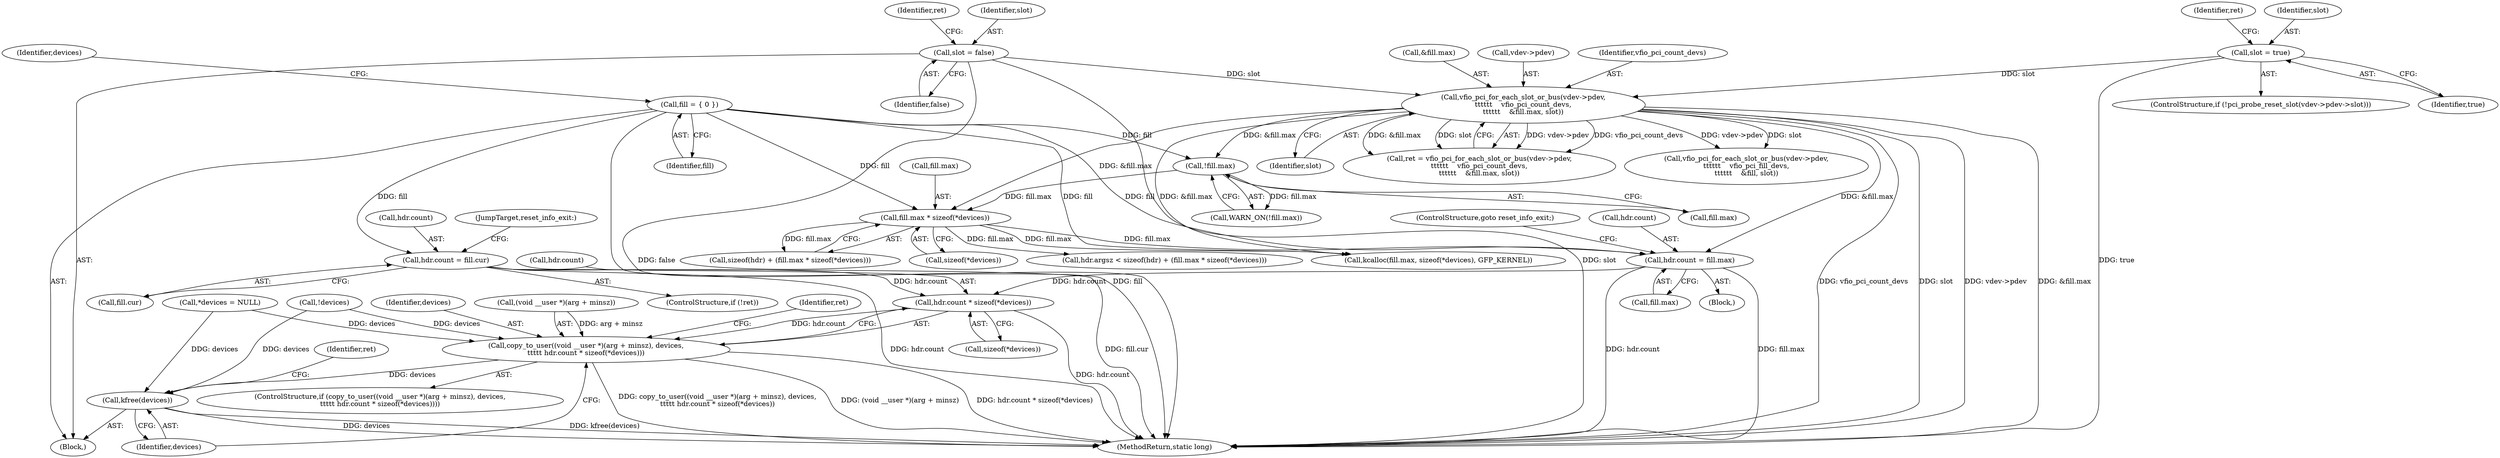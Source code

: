 digraph "0_linux_05692d7005a364add85c6e25a6c4447ce08f913a@API" {
"1001080" [label="(Call,hdr.count * sizeof(*devices))"];
"1001048" [label="(Call,hdr.count = fill.cur)"];
"1000904" [label="(Call,fill = { 0 })"];
"1001006" [label="(Call,hdr.count = fill.max)"];
"1000967" [label="(Call,vfio_pci_for_each_slot_or_bus(vdev->pdev,\n\t\t\t\t\t\t    vfio_pci_count_devs,\n\t\t\t\t\t\t    &fill.max, slot))"];
"1000951" [label="(Call,slot = true)"];
"1000911" [label="(Call,slot = false)"];
"1000994" [label="(Call,fill.max * sizeof(*devices))"];
"1000982" [label="(Call,!fill.max)"];
"1001073" [label="(Call,copy_to_user((void __user *)(arg + minsz), devices,\n\t\t\t\t\t hdr.count * sizeof(*devices)))"];
"1001091" [label="(Call,kfree(devices))"];
"1000943" [label="(ControlStructure,if (!pci_probe_reset_slot(vdev->pdev->slot)))"];
"1001045" [label="(ControlStructure,if (!ret))"];
"1001037" [label="(Call,vfio_pci_for_each_slot_or_bus(vdev->pdev,\n\t\t\t\t\t\t    vfio_pci_fill_devs,\n\t\t\t\t\t\t    &fill, slot))"];
"1000911" [label="(Call,slot = false)"];
"1001013" [label="(ControlStructure,goto reset_info_exit;)"];
"1000966" [label="(Identifier,ret)"];
"1000998" [label="(Call,sizeof(*devices))"];
"1001091" [label="(Call,kfree(devices))"];
"1000907" [label="(Call,*devices = NULL)"];
"1001079" [label="(Identifier,devices)"];
"1000971" [label="(Identifier,vfio_pci_count_devs)"];
"1000904" [label="(Call,fill = { 0 })"];
"1001048" [label="(Call,hdr.count = fill.cur)"];
"1001010" [label="(Call,fill.max)"];
"1000982" [label="(Call,!fill.max)"];
"1000976" [label="(Identifier,slot)"];
"1000916" [label="(Identifier,ret)"];
"1000991" [label="(Call,sizeof(hdr) + (fill.max * sizeof(*devices)))"];
"1000953" [label="(Identifier,true)"];
"1000912" [label="(Identifier,slot)"];
"1000972" [label="(Call,&fill.max)"];
"1001084" [label="(Call,sizeof(*devices))"];
"1000901" [label="(Block,)"];
"1000965" [label="(Call,ret = vfio_pci_for_each_slot_or_bus(vdev->pdev,\n\t\t\t\t\t\t    vfio_pci_count_devs,\n\t\t\t\t\t\t    &fill.max, slot))"];
"1001094" [label="(Identifier,ret)"];
"1001380" [label="(MethodReturn,static long)"];
"1000968" [label="(Call,vdev->pdev)"];
"1001073" [label="(Call,copy_to_user((void __user *)(arg + minsz), devices,\n\t\t\t\t\t hdr.count * sizeof(*devices)))"];
"1000908" [label="(Identifier,devices)"];
"1001072" [label="(ControlStructure,if (copy_to_user((void __user *)(arg + minsz), devices,\n\t\t\t\t\t hdr.count * sizeof(*devices))))"];
"1001074" [label="(Call,(void __user *)(arg + minsz))"];
"1001092" [label="(Identifier,devices)"];
"1000951" [label="(Call,slot = true)"];
"1001052" [label="(Call,fill.cur)"];
"1001006" [label="(Call,hdr.count = fill.max)"];
"1001081" [label="(Call,hdr.count)"];
"1001016" [label="(Call,kcalloc(fill.max, sizeof(*devices), GFP_KERNEL))"];
"1001080" [label="(Call,hdr.count * sizeof(*devices))"];
"1001088" [label="(Identifier,ret)"];
"1000994" [label="(Call,fill.max * sizeof(*devices))"];
"1000952" [label="(Identifier,slot)"];
"1000987" [label="(Call,hdr.argsz < sizeof(hdr) + (fill.max * sizeof(*devices)))"];
"1000913" [label="(Identifier,false)"];
"1000967" [label="(Call,vfio_pci_for_each_slot_or_bus(vdev->pdev,\n\t\t\t\t\t\t    vfio_pci_count_devs,\n\t\t\t\t\t\t    &fill.max, slot))"];
"1000905" [label="(Identifier,fill)"];
"1000981" [label="(Call,WARN_ON(!fill.max))"];
"1000983" [label="(Call,fill.max)"];
"1001007" [label="(Call,hdr.count)"];
"1001055" [label="(JumpTarget,reset_info_exit:)"];
"1001049" [label="(Call,hdr.count)"];
"1001025" [label="(Call,!devices)"];
"1001001" [label="(Block,)"];
"1000995" [label="(Call,fill.max)"];
"1001080" -> "1001073"  [label="AST: "];
"1001080" -> "1001084"  [label="CFG: "];
"1001081" -> "1001080"  [label="AST: "];
"1001084" -> "1001080"  [label="AST: "];
"1001073" -> "1001080"  [label="CFG: "];
"1001080" -> "1001380"  [label="DDG: hdr.count"];
"1001080" -> "1001073"  [label="DDG: hdr.count"];
"1001048" -> "1001080"  [label="DDG: hdr.count"];
"1001006" -> "1001080"  [label="DDG: hdr.count"];
"1001048" -> "1001045"  [label="AST: "];
"1001048" -> "1001052"  [label="CFG: "];
"1001049" -> "1001048"  [label="AST: "];
"1001052" -> "1001048"  [label="AST: "];
"1001055" -> "1001048"  [label="CFG: "];
"1001048" -> "1001380"  [label="DDG: hdr.count"];
"1001048" -> "1001380"  [label="DDG: fill.cur"];
"1000904" -> "1001048"  [label="DDG: fill"];
"1000904" -> "1000901"  [label="AST: "];
"1000904" -> "1000905"  [label="CFG: "];
"1000905" -> "1000904"  [label="AST: "];
"1000908" -> "1000904"  [label="CFG: "];
"1000904" -> "1001380"  [label="DDG: fill"];
"1000904" -> "1000982"  [label="DDG: fill"];
"1000904" -> "1000994"  [label="DDG: fill"];
"1000904" -> "1001006"  [label="DDG: fill"];
"1000904" -> "1001016"  [label="DDG: fill"];
"1001006" -> "1001001"  [label="AST: "];
"1001006" -> "1001010"  [label="CFG: "];
"1001007" -> "1001006"  [label="AST: "];
"1001010" -> "1001006"  [label="AST: "];
"1001013" -> "1001006"  [label="CFG: "];
"1001006" -> "1001380"  [label="DDG: hdr.count"];
"1001006" -> "1001380"  [label="DDG: fill.max"];
"1000967" -> "1001006"  [label="DDG: &fill.max"];
"1000994" -> "1001006"  [label="DDG: fill.max"];
"1000967" -> "1000965"  [label="AST: "];
"1000967" -> "1000976"  [label="CFG: "];
"1000968" -> "1000967"  [label="AST: "];
"1000971" -> "1000967"  [label="AST: "];
"1000972" -> "1000967"  [label="AST: "];
"1000976" -> "1000967"  [label="AST: "];
"1000965" -> "1000967"  [label="CFG: "];
"1000967" -> "1001380"  [label="DDG: &fill.max"];
"1000967" -> "1001380"  [label="DDG: vfio_pci_count_devs"];
"1000967" -> "1001380"  [label="DDG: slot"];
"1000967" -> "1001380"  [label="DDG: vdev->pdev"];
"1000967" -> "1000965"  [label="DDG: vdev->pdev"];
"1000967" -> "1000965"  [label="DDG: vfio_pci_count_devs"];
"1000967" -> "1000965"  [label="DDG: &fill.max"];
"1000967" -> "1000965"  [label="DDG: slot"];
"1000951" -> "1000967"  [label="DDG: slot"];
"1000911" -> "1000967"  [label="DDG: slot"];
"1000967" -> "1000982"  [label="DDG: &fill.max"];
"1000967" -> "1000994"  [label="DDG: &fill.max"];
"1000967" -> "1001016"  [label="DDG: &fill.max"];
"1000967" -> "1001037"  [label="DDG: vdev->pdev"];
"1000967" -> "1001037"  [label="DDG: slot"];
"1000951" -> "1000943"  [label="AST: "];
"1000951" -> "1000953"  [label="CFG: "];
"1000952" -> "1000951"  [label="AST: "];
"1000953" -> "1000951"  [label="AST: "];
"1000966" -> "1000951"  [label="CFG: "];
"1000951" -> "1001380"  [label="DDG: true"];
"1000911" -> "1000901"  [label="AST: "];
"1000911" -> "1000913"  [label="CFG: "];
"1000912" -> "1000911"  [label="AST: "];
"1000913" -> "1000911"  [label="AST: "];
"1000916" -> "1000911"  [label="CFG: "];
"1000911" -> "1001380"  [label="DDG: slot"];
"1000911" -> "1001380"  [label="DDG: false"];
"1000994" -> "1000991"  [label="AST: "];
"1000994" -> "1000998"  [label="CFG: "];
"1000995" -> "1000994"  [label="AST: "];
"1000998" -> "1000994"  [label="AST: "];
"1000991" -> "1000994"  [label="CFG: "];
"1000994" -> "1000987"  [label="DDG: fill.max"];
"1000994" -> "1000991"  [label="DDG: fill.max"];
"1000982" -> "1000994"  [label="DDG: fill.max"];
"1000994" -> "1001016"  [label="DDG: fill.max"];
"1000982" -> "1000981"  [label="AST: "];
"1000982" -> "1000983"  [label="CFG: "];
"1000983" -> "1000982"  [label="AST: "];
"1000981" -> "1000982"  [label="CFG: "];
"1000982" -> "1000981"  [label="DDG: fill.max"];
"1001073" -> "1001072"  [label="AST: "];
"1001074" -> "1001073"  [label="AST: "];
"1001079" -> "1001073"  [label="AST: "];
"1001088" -> "1001073"  [label="CFG: "];
"1001092" -> "1001073"  [label="CFG: "];
"1001073" -> "1001380"  [label="DDG: (void __user *)(arg + minsz)"];
"1001073" -> "1001380"  [label="DDG: hdr.count * sizeof(*devices)"];
"1001073" -> "1001380"  [label="DDG: copy_to_user((void __user *)(arg + minsz), devices,\n\t\t\t\t\t hdr.count * sizeof(*devices))"];
"1001074" -> "1001073"  [label="DDG: arg + minsz"];
"1000907" -> "1001073"  [label="DDG: devices"];
"1001025" -> "1001073"  [label="DDG: devices"];
"1001073" -> "1001091"  [label="DDG: devices"];
"1001091" -> "1000901"  [label="AST: "];
"1001091" -> "1001092"  [label="CFG: "];
"1001092" -> "1001091"  [label="AST: "];
"1001094" -> "1001091"  [label="CFG: "];
"1001091" -> "1001380"  [label="DDG: kfree(devices)"];
"1001091" -> "1001380"  [label="DDG: devices"];
"1000907" -> "1001091"  [label="DDG: devices"];
"1001025" -> "1001091"  [label="DDG: devices"];
}
